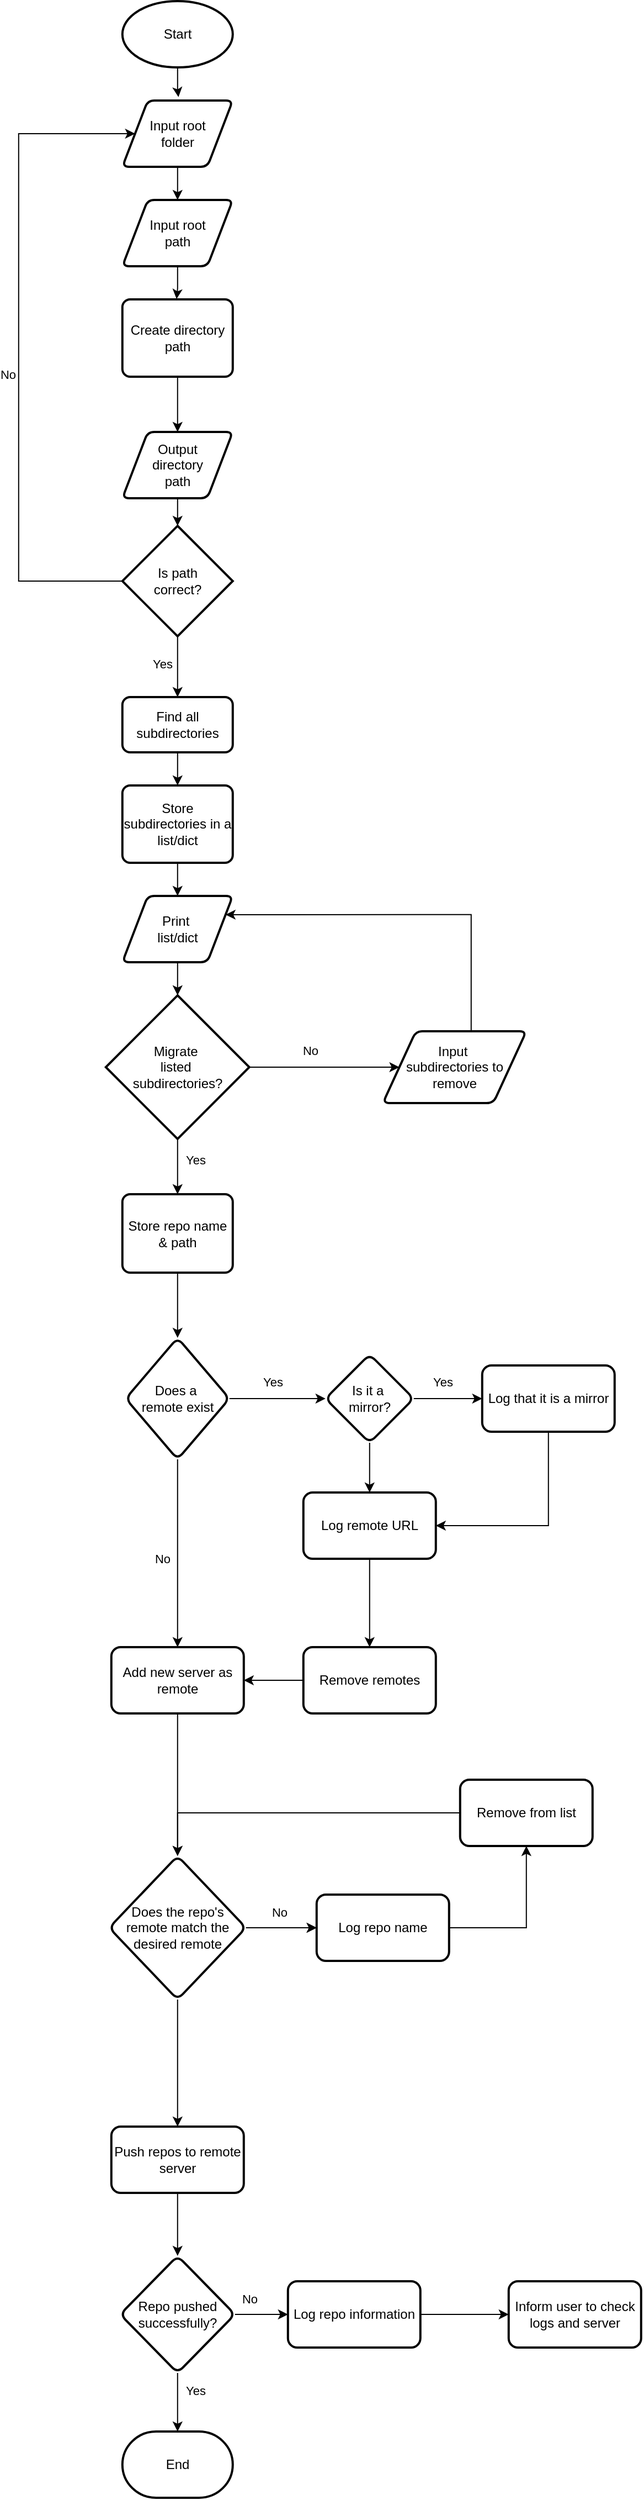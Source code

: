 <mxfile version="24.8.8">
  <diagram id="C5RBs43oDa-KdzZeNtuy" name="Page-1">
    <mxGraphModel dx="3471" dy="1976" grid="1" gridSize="10" guides="1" tooltips="1" connect="1" arrows="1" fold="1" page="1" pageScale="1" pageWidth="827" pageHeight="1169" math="0" shadow="0">
      <root>
        <mxCell id="WIyWlLk6GJQsqaUBKTNV-0" />
        <mxCell id="WIyWlLk6GJQsqaUBKTNV-1" parent="WIyWlLk6GJQsqaUBKTNV-0" />
        <mxCell id="ciEfXgy6HPH71xjW4I5H-1" value="Start" style="strokeWidth=2;html=1;shape=mxgraph.flowchart.start_1;whiteSpace=wrap;" vertex="1" parent="WIyWlLk6GJQsqaUBKTNV-1">
          <mxGeometry x="253.89" y="10" width="100" height="60" as="geometry" />
        </mxCell>
        <mxCell id="ciEfXgy6HPH71xjW4I5H-9" style="edgeStyle=orthogonalEdgeStyle;rounded=0;orthogonalLoop=1;jettySize=auto;html=1;entryX=0.5;entryY=0;entryDx=0;entryDy=0;" edge="1" parent="WIyWlLk6GJQsqaUBKTNV-1" source="ciEfXgy6HPH71xjW4I5H-2" target="ciEfXgy6HPH71xjW4I5H-3">
          <mxGeometry relative="1" as="geometry" />
        </mxCell>
        <mxCell id="ciEfXgy6HPH71xjW4I5H-2" value="Input root&lt;div&gt;folder&lt;/div&gt;" style="shape=parallelogram;html=1;strokeWidth=2;perimeter=parallelogramPerimeter;whiteSpace=wrap;rounded=1;arcSize=12;size=0.23;" vertex="1" parent="WIyWlLk6GJQsqaUBKTNV-1">
          <mxGeometry x="253.89" y="100" width="100" height="60" as="geometry" />
        </mxCell>
        <mxCell id="ciEfXgy6HPH71xjW4I5H-3" value="Input root&lt;div&gt;path&lt;/div&gt;" style="shape=parallelogram;html=1;strokeWidth=2;perimeter=parallelogramPerimeter;whiteSpace=wrap;rounded=1;arcSize=12;size=0.23;" vertex="1" parent="WIyWlLk6GJQsqaUBKTNV-1">
          <mxGeometry x="253.89" y="190" width="100" height="60" as="geometry" />
        </mxCell>
        <mxCell id="ciEfXgy6HPH71xjW4I5H-11" style="edgeStyle=orthogonalEdgeStyle;rounded=0;orthogonalLoop=1;jettySize=auto;html=1;entryX=0.5;entryY=0;entryDx=0;entryDy=0;" edge="1" parent="WIyWlLk6GJQsqaUBKTNV-1" source="ciEfXgy6HPH71xjW4I5H-4" target="ciEfXgy6HPH71xjW4I5H-6">
          <mxGeometry relative="1" as="geometry" />
        </mxCell>
        <mxCell id="ciEfXgy6HPH71xjW4I5H-4" value="Create directory&lt;div&gt;path&lt;/div&gt;" style="rounded=1;whiteSpace=wrap;html=1;absoluteArcSize=1;arcSize=14;strokeWidth=2;" vertex="1" parent="WIyWlLk6GJQsqaUBKTNV-1">
          <mxGeometry x="253.89" y="280" width="100" height="70" as="geometry" />
        </mxCell>
        <mxCell id="ciEfXgy6HPH71xjW4I5H-6" value="Output&lt;div&gt;directory&lt;/div&gt;&lt;div&gt;path&lt;/div&gt;" style="shape=parallelogram;html=1;strokeWidth=2;perimeter=parallelogramPerimeter;whiteSpace=wrap;rounded=1;arcSize=12;size=0.23;" vertex="1" parent="WIyWlLk6GJQsqaUBKTNV-1">
          <mxGeometry x="253.89" y="400" width="100" height="60" as="geometry" />
        </mxCell>
        <mxCell id="ciEfXgy6HPH71xjW4I5H-13" style="edgeStyle=orthogonalEdgeStyle;rounded=0;orthogonalLoop=1;jettySize=auto;html=1;" edge="1" parent="WIyWlLk6GJQsqaUBKTNV-1" source="ciEfXgy6HPH71xjW4I5H-7" target="ciEfXgy6HPH71xjW4I5H-2">
          <mxGeometry relative="1" as="geometry">
            <mxPoint x="179.89" y="110" as="targetPoint" />
            <Array as="points">
              <mxPoint x="159.89" y="535" />
              <mxPoint x="159.89" y="130" />
            </Array>
          </mxGeometry>
        </mxCell>
        <mxCell id="ciEfXgy6HPH71xjW4I5H-14" value="No" style="edgeLabel;html=1;align=center;verticalAlign=middle;resizable=0;points=[];" vertex="1" connectable="0" parent="ciEfXgy6HPH71xjW4I5H-13">
          <mxGeometry x="-0.07" y="-1" relative="1" as="geometry">
            <mxPoint x="-11" as="offset" />
          </mxGeometry>
        </mxCell>
        <mxCell id="ciEfXgy6HPH71xjW4I5H-17" style="edgeStyle=orthogonalEdgeStyle;rounded=0;orthogonalLoop=1;jettySize=auto;html=1;entryX=0.5;entryY=0;entryDx=0;entryDy=0;" edge="1" parent="WIyWlLk6GJQsqaUBKTNV-1" source="ciEfXgy6HPH71xjW4I5H-7" target="ciEfXgy6HPH71xjW4I5H-15">
          <mxGeometry relative="1" as="geometry" />
        </mxCell>
        <mxCell id="ciEfXgy6HPH71xjW4I5H-19" value="Yes" style="edgeLabel;html=1;align=center;verticalAlign=middle;resizable=0;points=[];" vertex="1" connectable="0" parent="ciEfXgy6HPH71xjW4I5H-17">
          <mxGeometry x="-0.096" y="2" relative="1" as="geometry">
            <mxPoint x="-16" as="offset" />
          </mxGeometry>
        </mxCell>
        <mxCell id="ciEfXgy6HPH71xjW4I5H-7" value="Is path&lt;div&gt;correct?&lt;/div&gt;" style="strokeWidth=2;html=1;shape=mxgraph.flowchart.decision;whiteSpace=wrap;" vertex="1" parent="WIyWlLk6GJQsqaUBKTNV-1">
          <mxGeometry x="253.89" y="485" width="100" height="100" as="geometry" />
        </mxCell>
        <mxCell id="ciEfXgy6HPH71xjW4I5H-8" style="edgeStyle=orthogonalEdgeStyle;rounded=0;orthogonalLoop=1;jettySize=auto;html=1;entryX=0.508;entryY=-0.053;entryDx=0;entryDy=0;entryPerimeter=0;" edge="1" parent="WIyWlLk6GJQsqaUBKTNV-1" source="ciEfXgy6HPH71xjW4I5H-1" target="ciEfXgy6HPH71xjW4I5H-2">
          <mxGeometry relative="1" as="geometry" />
        </mxCell>
        <mxCell id="ciEfXgy6HPH71xjW4I5H-10" style="edgeStyle=orthogonalEdgeStyle;rounded=0;orthogonalLoop=1;jettySize=auto;html=1;entryX=0.491;entryY=-0.005;entryDx=0;entryDy=0;entryPerimeter=0;" edge="1" parent="WIyWlLk6GJQsqaUBKTNV-1" source="ciEfXgy6HPH71xjW4I5H-3" target="ciEfXgy6HPH71xjW4I5H-4">
          <mxGeometry relative="1" as="geometry" />
        </mxCell>
        <mxCell id="ciEfXgy6HPH71xjW4I5H-12" style="edgeStyle=orthogonalEdgeStyle;rounded=0;orthogonalLoop=1;jettySize=auto;html=1;entryX=0.5;entryY=0;entryDx=0;entryDy=0;entryPerimeter=0;" edge="1" parent="WIyWlLk6GJQsqaUBKTNV-1" source="ciEfXgy6HPH71xjW4I5H-6" target="ciEfXgy6HPH71xjW4I5H-7">
          <mxGeometry relative="1" as="geometry" />
        </mxCell>
        <mxCell id="ciEfXgy6HPH71xjW4I5H-18" style="edgeStyle=orthogonalEdgeStyle;rounded=0;orthogonalLoop=1;jettySize=auto;html=1;entryX=0.5;entryY=0;entryDx=0;entryDy=0;" edge="1" parent="WIyWlLk6GJQsqaUBKTNV-1" source="ciEfXgy6HPH71xjW4I5H-15" target="ciEfXgy6HPH71xjW4I5H-16">
          <mxGeometry relative="1" as="geometry" />
        </mxCell>
        <mxCell id="ciEfXgy6HPH71xjW4I5H-15" value="Find all&lt;div&gt;subdirectories&lt;/div&gt;" style="rounded=1;whiteSpace=wrap;html=1;absoluteArcSize=1;arcSize=14;strokeWidth=2;" vertex="1" parent="WIyWlLk6GJQsqaUBKTNV-1">
          <mxGeometry x="253.89" y="640" width="100" height="50" as="geometry" />
        </mxCell>
        <mxCell id="ciEfXgy6HPH71xjW4I5H-21" style="edgeStyle=orthogonalEdgeStyle;rounded=0;orthogonalLoop=1;jettySize=auto;html=1;exitX=0.5;exitY=1;exitDx=0;exitDy=0;entryX=0.5;entryY=0;entryDx=0;entryDy=0;" edge="1" parent="WIyWlLk6GJQsqaUBKTNV-1" source="ciEfXgy6HPH71xjW4I5H-16" target="ciEfXgy6HPH71xjW4I5H-20">
          <mxGeometry relative="1" as="geometry" />
        </mxCell>
        <mxCell id="ciEfXgy6HPH71xjW4I5H-16" value="Store subdirectories in a list/dict" style="rounded=1;whiteSpace=wrap;html=1;absoluteArcSize=1;arcSize=14;strokeWidth=2;" vertex="1" parent="WIyWlLk6GJQsqaUBKTNV-1">
          <mxGeometry x="253.89" y="720" width="100" height="70" as="geometry" />
        </mxCell>
        <mxCell id="ciEfXgy6HPH71xjW4I5H-20" value="Print&amp;nbsp;&lt;div&gt;list/dict&lt;/div&gt;" style="shape=parallelogram;html=1;strokeWidth=2;perimeter=parallelogramPerimeter;whiteSpace=wrap;rounded=1;arcSize=12;size=0.23;" vertex="1" parent="WIyWlLk6GJQsqaUBKTNV-1">
          <mxGeometry x="253.89" y="820" width="100" height="60" as="geometry" />
        </mxCell>
        <mxCell id="ciEfXgy6HPH71xjW4I5H-25" style="edgeStyle=orthogonalEdgeStyle;rounded=0;orthogonalLoop=1;jettySize=auto;html=1;exitX=1;exitY=0.5;exitDx=0;exitDy=0;exitPerimeter=0;entryX=0;entryY=0.5;entryDx=0;entryDy=0;" edge="1" parent="WIyWlLk6GJQsqaUBKTNV-1" source="ciEfXgy6HPH71xjW4I5H-22" target="ciEfXgy6HPH71xjW4I5H-24">
          <mxGeometry relative="1" as="geometry" />
        </mxCell>
        <mxCell id="ciEfXgy6HPH71xjW4I5H-26" value="No" style="edgeLabel;html=1;align=center;verticalAlign=middle;resizable=0;points=[];" vertex="1" connectable="0" parent="ciEfXgy6HPH71xjW4I5H-25">
          <mxGeometry x="-0.188" y="-2" relative="1" as="geometry">
            <mxPoint y="-17" as="offset" />
          </mxGeometry>
        </mxCell>
        <mxCell id="ciEfXgy6HPH71xjW4I5H-29" style="edgeStyle=orthogonalEdgeStyle;rounded=0;orthogonalLoop=1;jettySize=auto;html=1;exitX=0.5;exitY=1;exitDx=0;exitDy=0;exitPerimeter=0;entryX=0.5;entryY=0;entryDx=0;entryDy=0;" edge="1" parent="WIyWlLk6GJQsqaUBKTNV-1" source="ciEfXgy6HPH71xjW4I5H-22" target="ciEfXgy6HPH71xjW4I5H-28">
          <mxGeometry relative="1" as="geometry" />
        </mxCell>
        <mxCell id="ciEfXgy6HPH71xjW4I5H-30" value="Yes" style="edgeLabel;html=1;align=center;verticalAlign=middle;resizable=0;points=[];" vertex="1" connectable="0" parent="ciEfXgy6HPH71xjW4I5H-29">
          <mxGeometry x="-0.244" y="1" relative="1" as="geometry">
            <mxPoint x="15" as="offset" />
          </mxGeometry>
        </mxCell>
        <mxCell id="ciEfXgy6HPH71xjW4I5H-22" value="Migrate&amp;nbsp;&lt;div&gt;listed&amp;nbsp;&lt;/div&gt;&lt;div&gt;subdirectories?&lt;/div&gt;" style="strokeWidth=2;html=1;shape=mxgraph.flowchart.decision;whiteSpace=wrap;" vertex="1" parent="WIyWlLk6GJQsqaUBKTNV-1">
          <mxGeometry x="238.89" y="910" width="130" height="130" as="geometry" />
        </mxCell>
        <mxCell id="ciEfXgy6HPH71xjW4I5H-23" style="edgeStyle=orthogonalEdgeStyle;rounded=0;orthogonalLoop=1;jettySize=auto;html=1;entryX=0.5;entryY=0;entryDx=0;entryDy=0;entryPerimeter=0;" edge="1" parent="WIyWlLk6GJQsqaUBKTNV-1" source="ciEfXgy6HPH71xjW4I5H-20" target="ciEfXgy6HPH71xjW4I5H-22">
          <mxGeometry relative="1" as="geometry" />
        </mxCell>
        <mxCell id="ciEfXgy6HPH71xjW4I5H-27" style="edgeStyle=orthogonalEdgeStyle;rounded=0;orthogonalLoop=1;jettySize=auto;html=1;entryX=1;entryY=0.25;entryDx=0;entryDy=0;" edge="1" parent="WIyWlLk6GJQsqaUBKTNV-1" source="ciEfXgy6HPH71xjW4I5H-24" target="ciEfXgy6HPH71xjW4I5H-20">
          <mxGeometry relative="1" as="geometry">
            <Array as="points">
              <mxPoint x="569.89" y="837" />
            </Array>
          </mxGeometry>
        </mxCell>
        <mxCell id="ciEfXgy6HPH71xjW4I5H-24" value="Input&amp;nbsp;&lt;div&gt;subdirectories to remove&lt;/div&gt;" style="shape=parallelogram;html=1;strokeWidth=2;perimeter=parallelogramPerimeter;whiteSpace=wrap;rounded=1;arcSize=12;size=0.23;" vertex="1" parent="WIyWlLk6GJQsqaUBKTNV-1">
          <mxGeometry x="489.89" y="942.5" width="130" height="65" as="geometry" />
        </mxCell>
        <mxCell id="ciEfXgy6HPH71xjW4I5H-32" value="" style="edgeStyle=orthogonalEdgeStyle;rounded=0;orthogonalLoop=1;jettySize=auto;html=1;" edge="1" parent="WIyWlLk6GJQsqaUBKTNV-1" source="ciEfXgy6HPH71xjW4I5H-28" target="ciEfXgy6HPH71xjW4I5H-31">
          <mxGeometry relative="1" as="geometry" />
        </mxCell>
        <mxCell id="ciEfXgy6HPH71xjW4I5H-28" value="Store repo name &amp;amp; path" style="rounded=1;whiteSpace=wrap;html=1;absoluteArcSize=1;arcSize=14;strokeWidth=2;" vertex="1" parent="WIyWlLk6GJQsqaUBKTNV-1">
          <mxGeometry x="253.89" y="1090" width="100" height="71" as="geometry" />
        </mxCell>
        <mxCell id="ciEfXgy6HPH71xjW4I5H-34" value="" style="edgeStyle=orthogonalEdgeStyle;rounded=0;orthogonalLoop=1;jettySize=auto;html=1;" edge="1" parent="WIyWlLk6GJQsqaUBKTNV-1" source="ciEfXgy6HPH71xjW4I5H-31" target="ciEfXgy6HPH71xjW4I5H-33">
          <mxGeometry relative="1" as="geometry" />
        </mxCell>
        <mxCell id="ciEfXgy6HPH71xjW4I5H-35" value="Yes" style="edgeLabel;html=1;align=center;verticalAlign=middle;resizable=0;points=[];" vertex="1" connectable="0" parent="ciEfXgy6HPH71xjW4I5H-34">
          <mxGeometry x="-0.379" y="-4" relative="1" as="geometry">
            <mxPoint x="12" y="-19" as="offset" />
          </mxGeometry>
        </mxCell>
        <mxCell id="ciEfXgy6HPH71xjW4I5H-45" value="" style="edgeStyle=orthogonalEdgeStyle;rounded=0;orthogonalLoop=1;jettySize=auto;html=1;" edge="1" parent="WIyWlLk6GJQsqaUBKTNV-1" source="ciEfXgy6HPH71xjW4I5H-31" target="ciEfXgy6HPH71xjW4I5H-44">
          <mxGeometry relative="1" as="geometry" />
        </mxCell>
        <mxCell id="ciEfXgy6HPH71xjW4I5H-46" value="No" style="edgeLabel;html=1;align=center;verticalAlign=middle;resizable=0;points=[];" vertex="1" connectable="0" parent="ciEfXgy6HPH71xjW4I5H-45">
          <mxGeometry x="0.046" y="-1" relative="1" as="geometry">
            <mxPoint x="-13" y="1" as="offset" />
          </mxGeometry>
        </mxCell>
        <mxCell id="ciEfXgy6HPH71xjW4I5H-31" value="Does a&amp;nbsp;&lt;div&gt;remote exist&lt;/div&gt;" style="rhombus;whiteSpace=wrap;html=1;rounded=1;arcSize=14;strokeWidth=2;" vertex="1" parent="WIyWlLk6GJQsqaUBKTNV-1">
          <mxGeometry x="256.89" y="1220" width="94" height="110" as="geometry" />
        </mxCell>
        <mxCell id="ciEfXgy6HPH71xjW4I5H-37" value="" style="edgeStyle=orthogonalEdgeStyle;rounded=0;orthogonalLoop=1;jettySize=auto;html=1;" edge="1" parent="WIyWlLk6GJQsqaUBKTNV-1" source="ciEfXgy6HPH71xjW4I5H-33" target="ciEfXgy6HPH71xjW4I5H-36">
          <mxGeometry relative="1" as="geometry" />
        </mxCell>
        <mxCell id="ciEfXgy6HPH71xjW4I5H-38" value="Yes" style="edgeLabel;html=1;align=center;verticalAlign=middle;resizable=0;points=[];" vertex="1" connectable="0" parent="ciEfXgy6HPH71xjW4I5H-37">
          <mxGeometry x="-0.179" y="3" relative="1" as="geometry">
            <mxPoint y="-12" as="offset" />
          </mxGeometry>
        </mxCell>
        <mxCell id="ciEfXgy6HPH71xjW4I5H-40" value="" style="edgeStyle=orthogonalEdgeStyle;rounded=0;orthogonalLoop=1;jettySize=auto;html=1;" edge="1" parent="WIyWlLk6GJQsqaUBKTNV-1" source="ciEfXgy6HPH71xjW4I5H-33" target="ciEfXgy6HPH71xjW4I5H-39">
          <mxGeometry relative="1" as="geometry" />
        </mxCell>
        <mxCell id="ciEfXgy6HPH71xjW4I5H-33" value="Is it a&amp;nbsp;&lt;div&gt;mirror?&lt;/div&gt;" style="rhombus;whiteSpace=wrap;html=1;rounded=1;arcSize=14;strokeWidth=2;" vertex="1" parent="WIyWlLk6GJQsqaUBKTNV-1">
          <mxGeometry x="437.89" y="1235" width="80" height="80" as="geometry" />
        </mxCell>
        <mxCell id="ciEfXgy6HPH71xjW4I5H-41" style="edgeStyle=orthogonalEdgeStyle;rounded=0;orthogonalLoop=1;jettySize=auto;html=1;entryX=1;entryY=0.5;entryDx=0;entryDy=0;" edge="1" parent="WIyWlLk6GJQsqaUBKTNV-1" source="ciEfXgy6HPH71xjW4I5H-36" target="ciEfXgy6HPH71xjW4I5H-39">
          <mxGeometry relative="1" as="geometry">
            <Array as="points">
              <mxPoint x="639.89" y="1390" />
            </Array>
          </mxGeometry>
        </mxCell>
        <mxCell id="ciEfXgy6HPH71xjW4I5H-36" value="Log that it is a mirror" style="whiteSpace=wrap;html=1;rounded=1;arcSize=14;strokeWidth=2;" vertex="1" parent="WIyWlLk6GJQsqaUBKTNV-1">
          <mxGeometry x="579.89" y="1245" width="120" height="60" as="geometry" />
        </mxCell>
        <mxCell id="ciEfXgy6HPH71xjW4I5H-43" value="" style="edgeStyle=orthogonalEdgeStyle;rounded=0;orthogonalLoop=1;jettySize=auto;html=1;" edge="1" parent="WIyWlLk6GJQsqaUBKTNV-1" source="ciEfXgy6HPH71xjW4I5H-39" target="ciEfXgy6HPH71xjW4I5H-42">
          <mxGeometry relative="1" as="geometry" />
        </mxCell>
        <mxCell id="ciEfXgy6HPH71xjW4I5H-39" value="Log remote URL" style="whiteSpace=wrap;html=1;rounded=1;arcSize=14;strokeWidth=2;" vertex="1" parent="WIyWlLk6GJQsqaUBKTNV-1">
          <mxGeometry x="417.89" y="1360" width="120" height="60" as="geometry" />
        </mxCell>
        <mxCell id="ciEfXgy6HPH71xjW4I5H-47" style="edgeStyle=orthogonalEdgeStyle;rounded=0;orthogonalLoop=1;jettySize=auto;html=1;entryX=1;entryY=0.5;entryDx=0;entryDy=0;" edge="1" parent="WIyWlLk6GJQsqaUBKTNV-1" source="ciEfXgy6HPH71xjW4I5H-42" target="ciEfXgy6HPH71xjW4I5H-44">
          <mxGeometry relative="1" as="geometry" />
        </mxCell>
        <mxCell id="ciEfXgy6HPH71xjW4I5H-42" value="Remove remotes" style="whiteSpace=wrap;html=1;rounded=1;arcSize=14;strokeWidth=2;" vertex="1" parent="WIyWlLk6GJQsqaUBKTNV-1">
          <mxGeometry x="417.89" y="1500" width="120" height="60" as="geometry" />
        </mxCell>
        <mxCell id="ciEfXgy6HPH71xjW4I5H-49" value="" style="edgeStyle=orthogonalEdgeStyle;rounded=0;orthogonalLoop=1;jettySize=auto;html=1;" edge="1" parent="WIyWlLk6GJQsqaUBKTNV-1" source="ciEfXgy6HPH71xjW4I5H-44" target="ciEfXgy6HPH71xjW4I5H-48">
          <mxGeometry relative="1" as="geometry" />
        </mxCell>
        <mxCell id="ciEfXgy6HPH71xjW4I5H-44" value="Add new server as remote" style="whiteSpace=wrap;html=1;rounded=1;arcSize=14;strokeWidth=2;" vertex="1" parent="WIyWlLk6GJQsqaUBKTNV-1">
          <mxGeometry x="243.89" y="1500" width="120" height="60" as="geometry" />
        </mxCell>
        <mxCell id="ciEfXgy6HPH71xjW4I5H-51" value="" style="edgeStyle=orthogonalEdgeStyle;rounded=0;orthogonalLoop=1;jettySize=auto;html=1;" edge="1" parent="WIyWlLk6GJQsqaUBKTNV-1" source="ciEfXgy6HPH71xjW4I5H-48" target="ciEfXgy6HPH71xjW4I5H-50">
          <mxGeometry relative="1" as="geometry" />
        </mxCell>
        <mxCell id="ciEfXgy6HPH71xjW4I5H-58" value="" style="edgeStyle=orthogonalEdgeStyle;rounded=0;orthogonalLoop=1;jettySize=auto;html=1;" edge="1" parent="WIyWlLk6GJQsqaUBKTNV-1" source="ciEfXgy6HPH71xjW4I5H-48" target="ciEfXgy6HPH71xjW4I5H-50">
          <mxGeometry relative="1" as="geometry" />
        </mxCell>
        <mxCell id="ciEfXgy6HPH71xjW4I5H-59" value="No" style="edgeLabel;html=1;align=center;verticalAlign=middle;resizable=0;points=[];" vertex="1" connectable="0" parent="ciEfXgy6HPH71xjW4I5H-58">
          <mxGeometry x="-0.085" y="-1" relative="1" as="geometry">
            <mxPoint y="-15" as="offset" />
          </mxGeometry>
        </mxCell>
        <mxCell id="ciEfXgy6HPH71xjW4I5H-61" value="" style="edgeStyle=orthogonalEdgeStyle;rounded=0;orthogonalLoop=1;jettySize=auto;html=1;" edge="1" parent="WIyWlLk6GJQsqaUBKTNV-1" source="ciEfXgy6HPH71xjW4I5H-48" target="ciEfXgy6HPH71xjW4I5H-60">
          <mxGeometry relative="1" as="geometry" />
        </mxCell>
        <mxCell id="ciEfXgy6HPH71xjW4I5H-48" value="Does the repo&#39;s remote match the desired remote" style="rhombus;whiteSpace=wrap;html=1;rounded=1;arcSize=14;strokeWidth=2;" vertex="1" parent="WIyWlLk6GJQsqaUBKTNV-1">
          <mxGeometry x="241.89" y="1689" width="124" height="130" as="geometry" />
        </mxCell>
        <mxCell id="ciEfXgy6HPH71xjW4I5H-56" value="" style="edgeStyle=orthogonalEdgeStyle;rounded=0;orthogonalLoop=1;jettySize=auto;html=1;" edge="1" parent="WIyWlLk6GJQsqaUBKTNV-1" source="ciEfXgy6HPH71xjW4I5H-50" target="ciEfXgy6HPH71xjW4I5H-55">
          <mxGeometry relative="1" as="geometry" />
        </mxCell>
        <mxCell id="ciEfXgy6HPH71xjW4I5H-50" value="Log repo name" style="whiteSpace=wrap;html=1;rounded=1;arcSize=14;strokeWidth=2;" vertex="1" parent="WIyWlLk6GJQsqaUBKTNV-1">
          <mxGeometry x="429.89" y="1724" width="120" height="60" as="geometry" />
        </mxCell>
        <mxCell id="ciEfXgy6HPH71xjW4I5H-57" style="edgeStyle=orthogonalEdgeStyle;rounded=0;orthogonalLoop=1;jettySize=auto;html=1;entryX=0.5;entryY=0;entryDx=0;entryDy=0;" edge="1" parent="WIyWlLk6GJQsqaUBKTNV-1" source="ciEfXgy6HPH71xjW4I5H-55" target="ciEfXgy6HPH71xjW4I5H-48">
          <mxGeometry relative="1" as="geometry" />
        </mxCell>
        <mxCell id="ciEfXgy6HPH71xjW4I5H-55" value="Remove from list" style="whiteSpace=wrap;html=1;rounded=1;arcSize=14;strokeWidth=2;" vertex="1" parent="WIyWlLk6GJQsqaUBKTNV-1">
          <mxGeometry x="559.89" y="1620" width="120" height="60" as="geometry" />
        </mxCell>
        <mxCell id="ciEfXgy6HPH71xjW4I5H-63" value="" style="edgeStyle=orthogonalEdgeStyle;rounded=0;orthogonalLoop=1;jettySize=auto;html=1;" edge="1" parent="WIyWlLk6GJQsqaUBKTNV-1" source="ciEfXgy6HPH71xjW4I5H-60" target="ciEfXgy6HPH71xjW4I5H-62">
          <mxGeometry relative="1" as="geometry" />
        </mxCell>
        <mxCell id="ciEfXgy6HPH71xjW4I5H-60" value="Push repos to remote server" style="whiteSpace=wrap;html=1;rounded=1;arcSize=14;strokeWidth=2;" vertex="1" parent="WIyWlLk6GJQsqaUBKTNV-1">
          <mxGeometry x="243.89" y="1934" width="120" height="60" as="geometry" />
        </mxCell>
        <mxCell id="ciEfXgy6HPH71xjW4I5H-65" value="" style="edgeStyle=orthogonalEdgeStyle;rounded=0;orthogonalLoop=1;jettySize=auto;html=1;" edge="1" parent="WIyWlLk6GJQsqaUBKTNV-1" source="ciEfXgy6HPH71xjW4I5H-62" target="ciEfXgy6HPH71xjW4I5H-64">
          <mxGeometry relative="1" as="geometry" />
        </mxCell>
        <mxCell id="ciEfXgy6HPH71xjW4I5H-68" value="No" style="edgeLabel;html=1;align=center;verticalAlign=middle;resizable=0;points=[];" vertex="1" connectable="0" parent="ciEfXgy6HPH71xjW4I5H-65">
          <mxGeometry x="0.371" relative="1" as="geometry">
            <mxPoint x="-20" y="-14" as="offset" />
          </mxGeometry>
        </mxCell>
        <mxCell id="ciEfXgy6HPH71xjW4I5H-62" value="Repo pushed successfully?" style="rhombus;whiteSpace=wrap;html=1;rounded=1;arcSize=14;strokeWidth=2;" vertex="1" parent="WIyWlLk6GJQsqaUBKTNV-1">
          <mxGeometry x="251.89" y="2051" width="104" height="106" as="geometry" />
        </mxCell>
        <mxCell id="ciEfXgy6HPH71xjW4I5H-67" value="" style="edgeStyle=orthogonalEdgeStyle;rounded=0;orthogonalLoop=1;jettySize=auto;html=1;" edge="1" parent="WIyWlLk6GJQsqaUBKTNV-1" source="ciEfXgy6HPH71xjW4I5H-64" target="ciEfXgy6HPH71xjW4I5H-66">
          <mxGeometry relative="1" as="geometry" />
        </mxCell>
        <mxCell id="ciEfXgy6HPH71xjW4I5H-64" value="Log repo information" style="whiteSpace=wrap;html=1;rounded=1;arcSize=14;strokeWidth=2;" vertex="1" parent="WIyWlLk6GJQsqaUBKTNV-1">
          <mxGeometry x="403.89" y="2074" width="120" height="60" as="geometry" />
        </mxCell>
        <mxCell id="ciEfXgy6HPH71xjW4I5H-66" value="Inform user to check logs and server" style="whiteSpace=wrap;html=1;rounded=1;arcSize=14;strokeWidth=2;" vertex="1" parent="WIyWlLk6GJQsqaUBKTNV-1">
          <mxGeometry x="603.89" y="2074" width="120" height="60" as="geometry" />
        </mxCell>
        <mxCell id="ciEfXgy6HPH71xjW4I5H-69" value="End" style="strokeWidth=2;html=1;shape=mxgraph.flowchart.terminator;whiteSpace=wrap;" vertex="1" parent="WIyWlLk6GJQsqaUBKTNV-1">
          <mxGeometry x="253.89" y="2210" width="100" height="60" as="geometry" />
        </mxCell>
        <mxCell id="ciEfXgy6HPH71xjW4I5H-70" style="edgeStyle=orthogonalEdgeStyle;rounded=0;orthogonalLoop=1;jettySize=auto;html=1;entryX=0.5;entryY=0;entryDx=0;entryDy=0;entryPerimeter=0;" edge="1" parent="WIyWlLk6GJQsqaUBKTNV-1" source="ciEfXgy6HPH71xjW4I5H-62" target="ciEfXgy6HPH71xjW4I5H-69">
          <mxGeometry relative="1" as="geometry" />
        </mxCell>
        <mxCell id="ciEfXgy6HPH71xjW4I5H-71" value="Yes" style="edgeLabel;html=1;align=center;verticalAlign=middle;resizable=0;points=[];" vertex="1" connectable="0" parent="ciEfXgy6HPH71xjW4I5H-70">
          <mxGeometry x="-0.42" y="1" relative="1" as="geometry">
            <mxPoint x="15" as="offset" />
          </mxGeometry>
        </mxCell>
      </root>
    </mxGraphModel>
  </diagram>
</mxfile>
